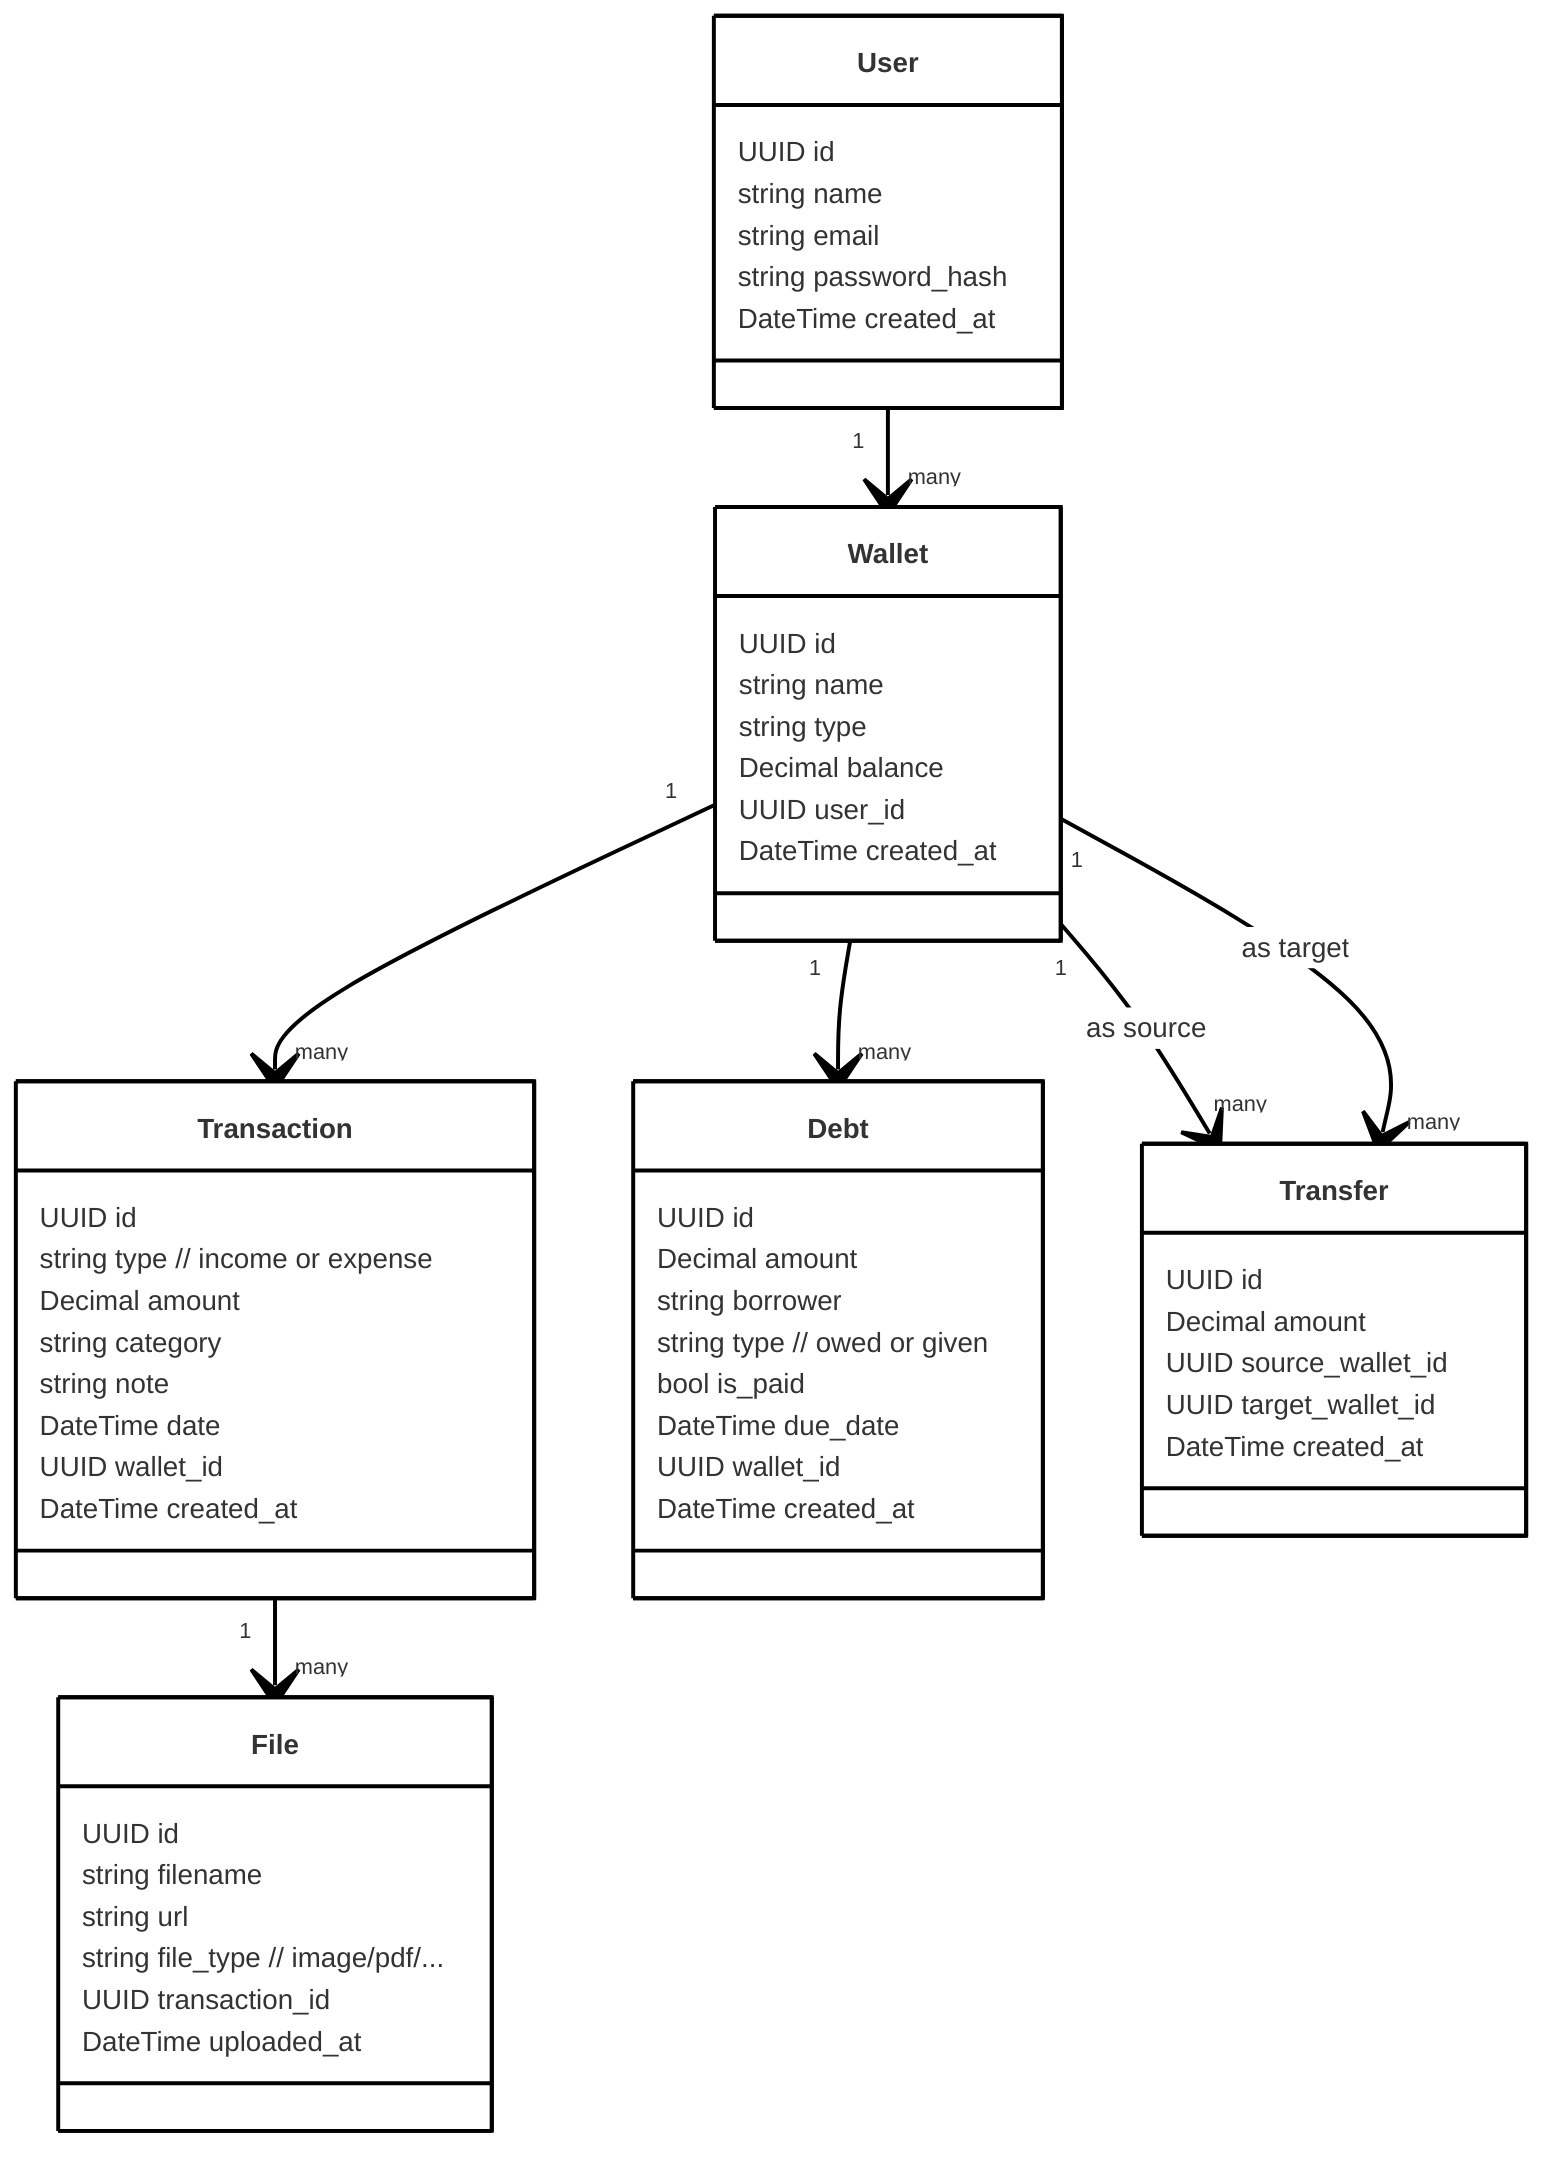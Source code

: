 ---
config:
  theme: neo
---
classDiagram
    class User {
        UUID id
        string name
        string email
        string password_hash
        DateTime created_at
    }
    class Wallet {
        UUID id
        string name
        string type
        Decimal balance
        UUID user_id
        DateTime created_at
    }
    class Transaction {
        UUID id
        string type  // income or expense
        Decimal amount
        string category
        string note
        DateTime date
        UUID wallet_id
        DateTime created_at
    }
    class File {
        UUID id
        string filename
        string url
        string file_type  // image/pdf/...
        UUID transaction_id
        DateTime uploaded_at
    }
    class Debt {
        UUID id
        Decimal amount
        string borrower
        string type  // owed or given
        bool is_paid
        DateTime due_date
        UUID wallet_id
        DateTime created_at
    }
    class Transfer {
        UUID id
        Decimal amount
        UUID source_wallet_id
        UUID target_wallet_id
        DateTime created_at
    }
    User "1" --> "many" Wallet
    Wallet "1" --> "many" Transaction
    Wallet "1" --> "many" Debt
    Wallet "1" --> "many" Transfer : as source
    Wallet "1" --> "many" Transfer : as target
    Transaction "1" --> "many" File